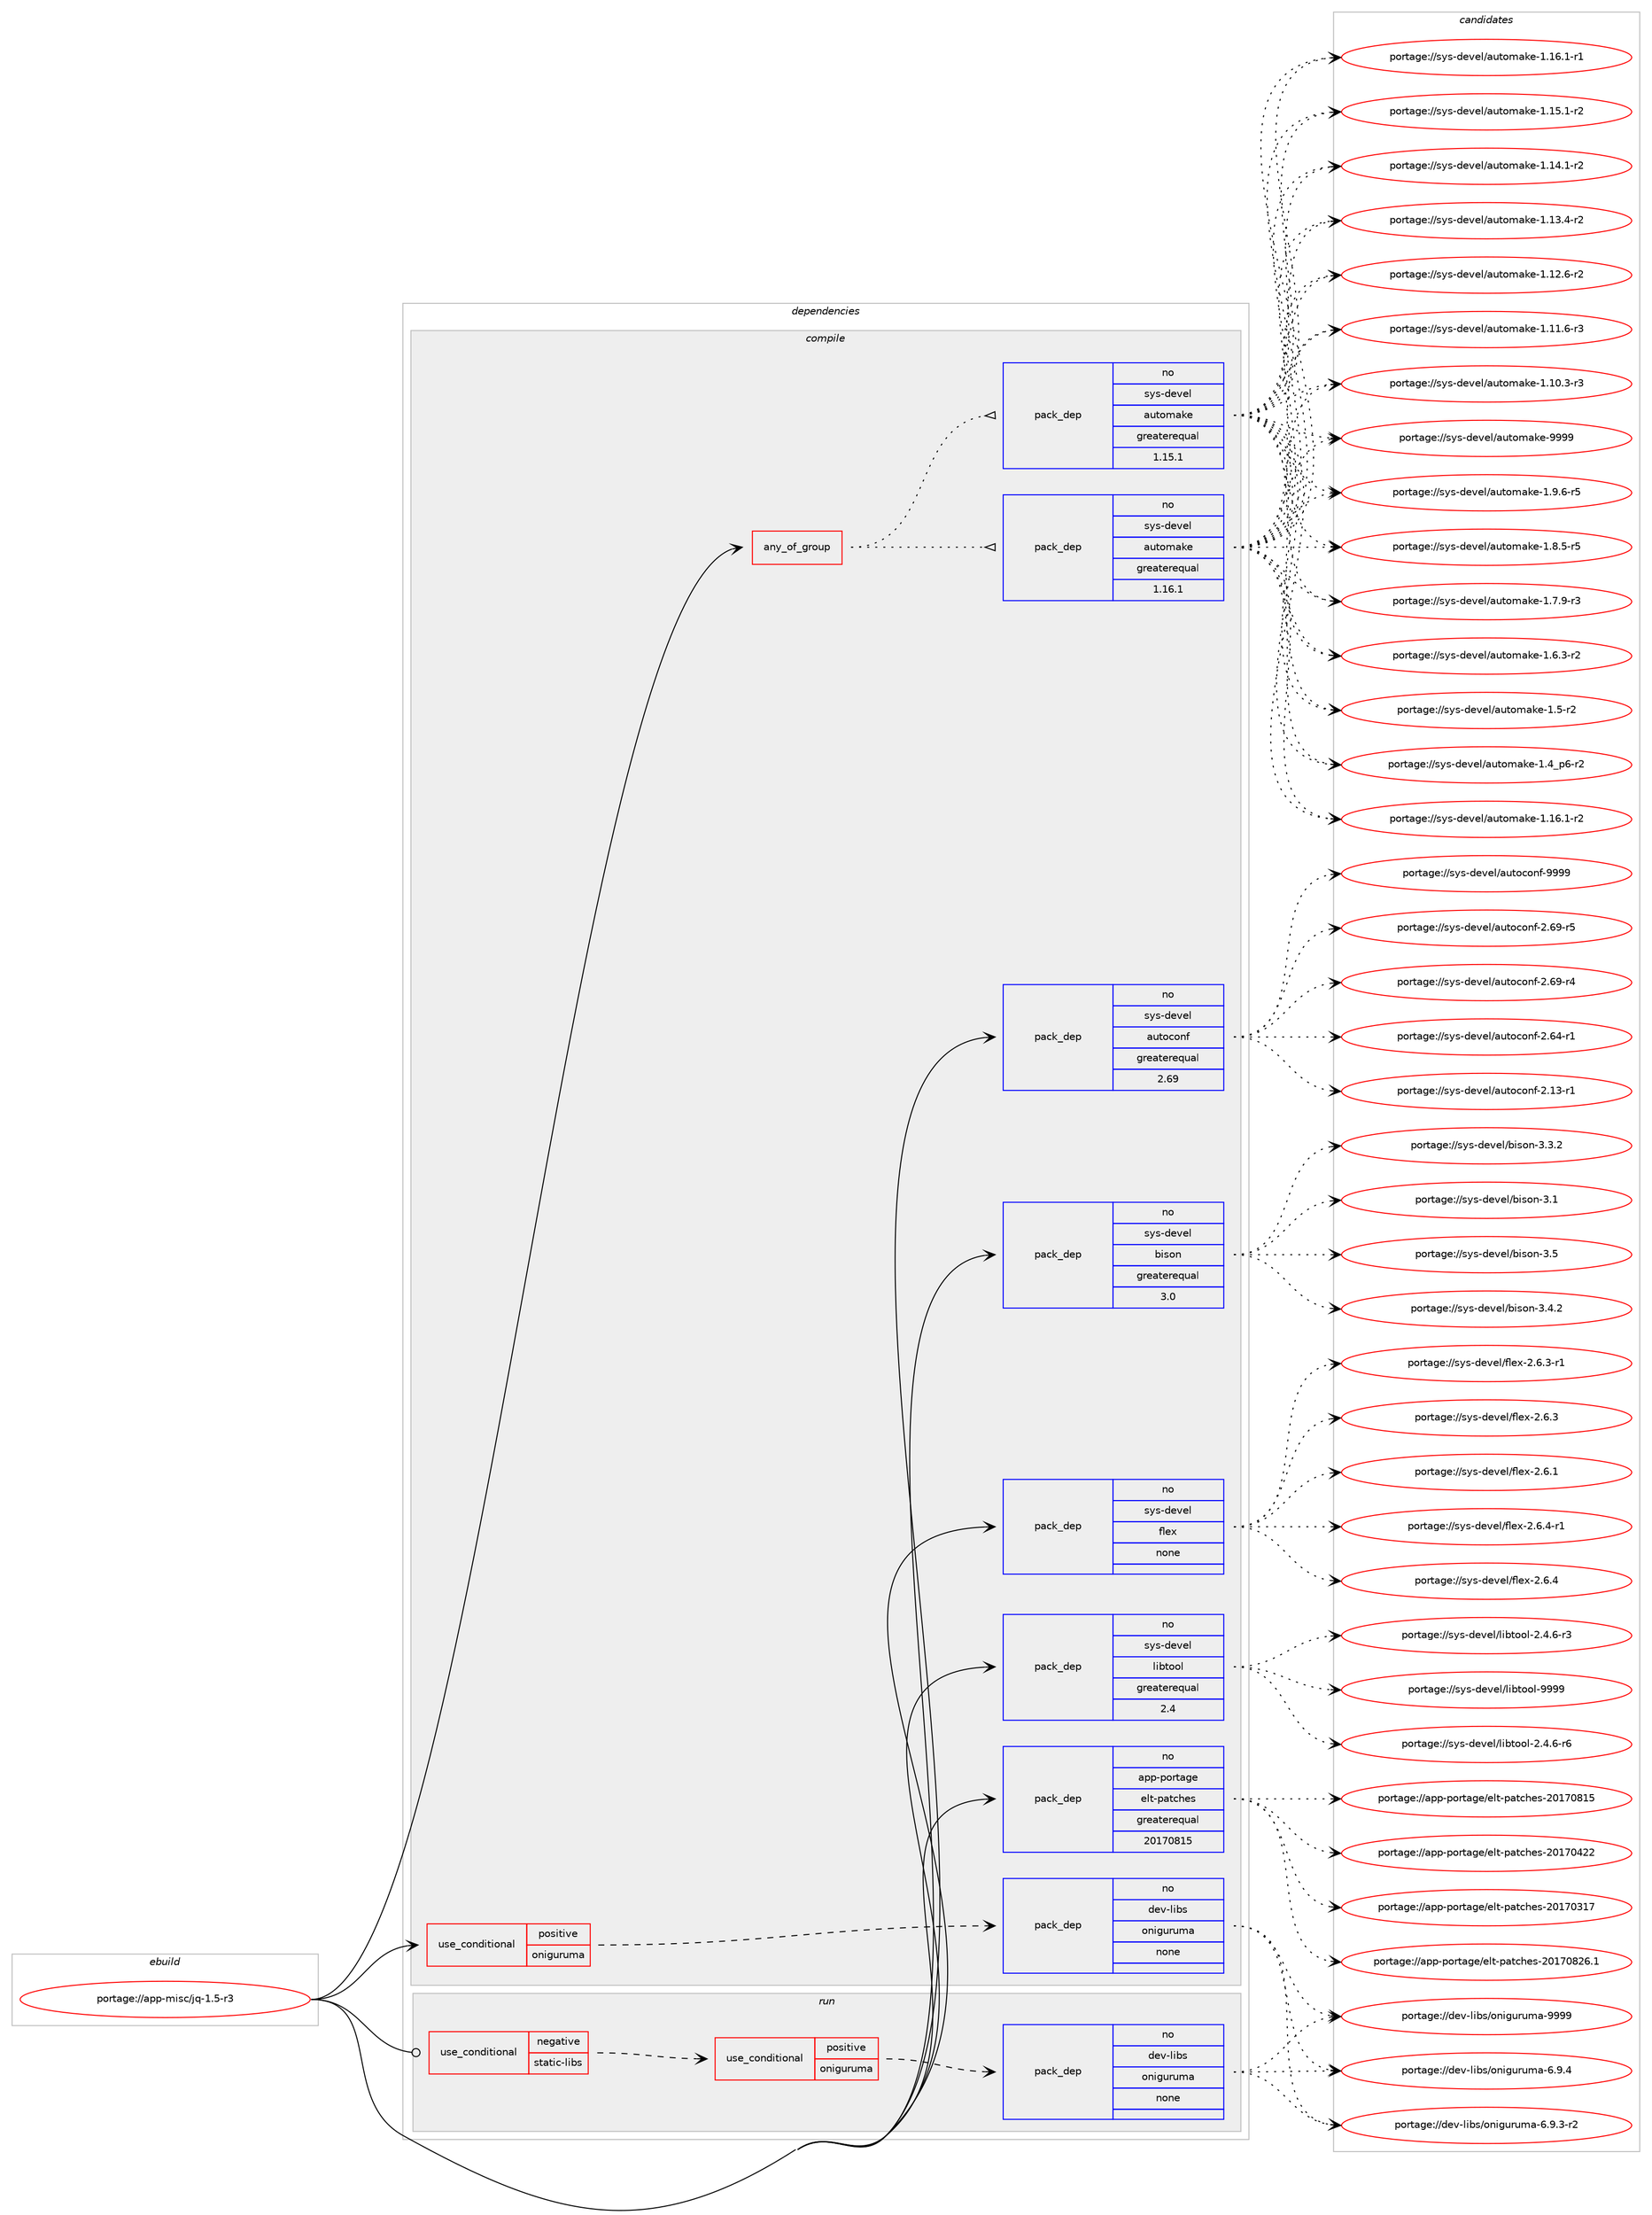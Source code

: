 digraph prolog {

# *************
# Graph options
# *************

newrank=true;
concentrate=true;
compound=true;
graph [rankdir=LR,fontname=Helvetica,fontsize=10,ranksep=1.5];#, ranksep=2.5, nodesep=0.2];
edge  [arrowhead=vee];
node  [fontname=Helvetica,fontsize=10];

# **********
# The ebuild
# **********

subgraph cluster_leftcol {
color=gray;
label=<<i>ebuild</i>>;
id [label="portage://app-misc/jq-1.5-r3", color=red, width=4, href="../app-misc/jq-1.5-r3.svg"];
}

# ****************
# The dependencies
# ****************

subgraph cluster_midcol {
color=gray;
label=<<i>dependencies</i>>;
subgraph cluster_compile {
fillcolor="#eeeeee";
style=filled;
label=<<i>compile</i>>;
subgraph any7913 {
dependency611773 [label=<<TABLE BORDER="0" CELLBORDER="1" CELLSPACING="0" CELLPADDING="4"><TR><TD CELLPADDING="10">any_of_group</TD></TR></TABLE>>, shape=none, color=red];subgraph pack460284 {
dependency611774 [label=<<TABLE BORDER="0" CELLBORDER="1" CELLSPACING="0" CELLPADDING="4" WIDTH="220"><TR><TD ROWSPAN="6" CELLPADDING="30">pack_dep</TD></TR><TR><TD WIDTH="110">no</TD></TR><TR><TD>sys-devel</TD></TR><TR><TD>automake</TD></TR><TR><TD>greaterequal</TD></TR><TR><TD>1.16.1</TD></TR></TABLE>>, shape=none, color=blue];
}
dependency611773:e -> dependency611774:w [weight=20,style="dotted",arrowhead="oinv"];
subgraph pack460285 {
dependency611775 [label=<<TABLE BORDER="0" CELLBORDER="1" CELLSPACING="0" CELLPADDING="4" WIDTH="220"><TR><TD ROWSPAN="6" CELLPADDING="30">pack_dep</TD></TR><TR><TD WIDTH="110">no</TD></TR><TR><TD>sys-devel</TD></TR><TR><TD>automake</TD></TR><TR><TD>greaterequal</TD></TR><TR><TD>1.15.1</TD></TR></TABLE>>, shape=none, color=blue];
}
dependency611773:e -> dependency611775:w [weight=20,style="dotted",arrowhead="oinv"];
}
id:e -> dependency611773:w [weight=20,style="solid",arrowhead="vee"];
subgraph cond143300 {
dependency611776 [label=<<TABLE BORDER="0" CELLBORDER="1" CELLSPACING="0" CELLPADDING="4"><TR><TD ROWSPAN="3" CELLPADDING="10">use_conditional</TD></TR><TR><TD>positive</TD></TR><TR><TD>oniguruma</TD></TR></TABLE>>, shape=none, color=red];
subgraph pack460286 {
dependency611777 [label=<<TABLE BORDER="0" CELLBORDER="1" CELLSPACING="0" CELLPADDING="4" WIDTH="220"><TR><TD ROWSPAN="6" CELLPADDING="30">pack_dep</TD></TR><TR><TD WIDTH="110">no</TD></TR><TR><TD>dev-libs</TD></TR><TR><TD>oniguruma</TD></TR><TR><TD>none</TD></TR><TR><TD></TD></TR></TABLE>>, shape=none, color=blue];
}
dependency611776:e -> dependency611777:w [weight=20,style="dashed",arrowhead="vee"];
}
id:e -> dependency611776:w [weight=20,style="solid",arrowhead="vee"];
subgraph pack460287 {
dependency611778 [label=<<TABLE BORDER="0" CELLBORDER="1" CELLSPACING="0" CELLPADDING="4" WIDTH="220"><TR><TD ROWSPAN="6" CELLPADDING="30">pack_dep</TD></TR><TR><TD WIDTH="110">no</TD></TR><TR><TD>app-portage</TD></TR><TR><TD>elt-patches</TD></TR><TR><TD>greaterequal</TD></TR><TR><TD>20170815</TD></TR></TABLE>>, shape=none, color=blue];
}
id:e -> dependency611778:w [weight=20,style="solid",arrowhead="vee"];
subgraph pack460288 {
dependency611779 [label=<<TABLE BORDER="0" CELLBORDER="1" CELLSPACING="0" CELLPADDING="4" WIDTH="220"><TR><TD ROWSPAN="6" CELLPADDING="30">pack_dep</TD></TR><TR><TD WIDTH="110">no</TD></TR><TR><TD>sys-devel</TD></TR><TR><TD>autoconf</TD></TR><TR><TD>greaterequal</TD></TR><TR><TD>2.69</TD></TR></TABLE>>, shape=none, color=blue];
}
id:e -> dependency611779:w [weight=20,style="solid",arrowhead="vee"];
subgraph pack460289 {
dependency611780 [label=<<TABLE BORDER="0" CELLBORDER="1" CELLSPACING="0" CELLPADDING="4" WIDTH="220"><TR><TD ROWSPAN="6" CELLPADDING="30">pack_dep</TD></TR><TR><TD WIDTH="110">no</TD></TR><TR><TD>sys-devel</TD></TR><TR><TD>bison</TD></TR><TR><TD>greaterequal</TD></TR><TR><TD>3.0</TD></TR></TABLE>>, shape=none, color=blue];
}
id:e -> dependency611780:w [weight=20,style="solid",arrowhead="vee"];
subgraph pack460290 {
dependency611781 [label=<<TABLE BORDER="0" CELLBORDER="1" CELLSPACING="0" CELLPADDING="4" WIDTH="220"><TR><TD ROWSPAN="6" CELLPADDING="30">pack_dep</TD></TR><TR><TD WIDTH="110">no</TD></TR><TR><TD>sys-devel</TD></TR><TR><TD>flex</TD></TR><TR><TD>none</TD></TR><TR><TD></TD></TR></TABLE>>, shape=none, color=blue];
}
id:e -> dependency611781:w [weight=20,style="solid",arrowhead="vee"];
subgraph pack460291 {
dependency611782 [label=<<TABLE BORDER="0" CELLBORDER="1" CELLSPACING="0" CELLPADDING="4" WIDTH="220"><TR><TD ROWSPAN="6" CELLPADDING="30">pack_dep</TD></TR><TR><TD WIDTH="110">no</TD></TR><TR><TD>sys-devel</TD></TR><TR><TD>libtool</TD></TR><TR><TD>greaterequal</TD></TR><TR><TD>2.4</TD></TR></TABLE>>, shape=none, color=blue];
}
id:e -> dependency611782:w [weight=20,style="solid",arrowhead="vee"];
}
subgraph cluster_compileandrun {
fillcolor="#eeeeee";
style=filled;
label=<<i>compile and run</i>>;
}
subgraph cluster_run {
fillcolor="#eeeeee";
style=filled;
label=<<i>run</i>>;
subgraph cond143301 {
dependency611783 [label=<<TABLE BORDER="0" CELLBORDER="1" CELLSPACING="0" CELLPADDING="4"><TR><TD ROWSPAN="3" CELLPADDING="10">use_conditional</TD></TR><TR><TD>negative</TD></TR><TR><TD>static-libs</TD></TR></TABLE>>, shape=none, color=red];
subgraph cond143302 {
dependency611784 [label=<<TABLE BORDER="0" CELLBORDER="1" CELLSPACING="0" CELLPADDING="4"><TR><TD ROWSPAN="3" CELLPADDING="10">use_conditional</TD></TR><TR><TD>positive</TD></TR><TR><TD>oniguruma</TD></TR></TABLE>>, shape=none, color=red];
subgraph pack460292 {
dependency611785 [label=<<TABLE BORDER="0" CELLBORDER="1" CELLSPACING="0" CELLPADDING="4" WIDTH="220"><TR><TD ROWSPAN="6" CELLPADDING="30">pack_dep</TD></TR><TR><TD WIDTH="110">no</TD></TR><TR><TD>dev-libs</TD></TR><TR><TD>oniguruma</TD></TR><TR><TD>none</TD></TR><TR><TD></TD></TR></TABLE>>, shape=none, color=blue];
}
dependency611784:e -> dependency611785:w [weight=20,style="dashed",arrowhead="vee"];
}
dependency611783:e -> dependency611784:w [weight=20,style="dashed",arrowhead="vee"];
}
id:e -> dependency611783:w [weight=20,style="solid",arrowhead="odot"];
}
}

# **************
# The candidates
# **************

subgraph cluster_choices {
rank=same;
color=gray;
label=<<i>candidates</i>>;

subgraph choice460284 {
color=black;
nodesep=1;
choice115121115451001011181011084797117116111109971071014557575757 [label="portage://sys-devel/automake-9999", color=red, width=4,href="../sys-devel/automake-9999.svg"];
choice115121115451001011181011084797117116111109971071014549465746544511453 [label="portage://sys-devel/automake-1.9.6-r5", color=red, width=4,href="../sys-devel/automake-1.9.6-r5.svg"];
choice115121115451001011181011084797117116111109971071014549465646534511453 [label="portage://sys-devel/automake-1.8.5-r5", color=red, width=4,href="../sys-devel/automake-1.8.5-r5.svg"];
choice115121115451001011181011084797117116111109971071014549465546574511451 [label="portage://sys-devel/automake-1.7.9-r3", color=red, width=4,href="../sys-devel/automake-1.7.9-r3.svg"];
choice115121115451001011181011084797117116111109971071014549465446514511450 [label="portage://sys-devel/automake-1.6.3-r2", color=red, width=4,href="../sys-devel/automake-1.6.3-r2.svg"];
choice11512111545100101118101108479711711611110997107101454946534511450 [label="portage://sys-devel/automake-1.5-r2", color=red, width=4,href="../sys-devel/automake-1.5-r2.svg"];
choice115121115451001011181011084797117116111109971071014549465295112544511450 [label="portage://sys-devel/automake-1.4_p6-r2", color=red, width=4,href="../sys-devel/automake-1.4_p6-r2.svg"];
choice11512111545100101118101108479711711611110997107101454946495446494511450 [label="portage://sys-devel/automake-1.16.1-r2", color=red, width=4,href="../sys-devel/automake-1.16.1-r2.svg"];
choice11512111545100101118101108479711711611110997107101454946495446494511449 [label="portage://sys-devel/automake-1.16.1-r1", color=red, width=4,href="../sys-devel/automake-1.16.1-r1.svg"];
choice11512111545100101118101108479711711611110997107101454946495346494511450 [label="portage://sys-devel/automake-1.15.1-r2", color=red, width=4,href="../sys-devel/automake-1.15.1-r2.svg"];
choice11512111545100101118101108479711711611110997107101454946495246494511450 [label="portage://sys-devel/automake-1.14.1-r2", color=red, width=4,href="../sys-devel/automake-1.14.1-r2.svg"];
choice11512111545100101118101108479711711611110997107101454946495146524511450 [label="portage://sys-devel/automake-1.13.4-r2", color=red, width=4,href="../sys-devel/automake-1.13.4-r2.svg"];
choice11512111545100101118101108479711711611110997107101454946495046544511450 [label="portage://sys-devel/automake-1.12.6-r2", color=red, width=4,href="../sys-devel/automake-1.12.6-r2.svg"];
choice11512111545100101118101108479711711611110997107101454946494946544511451 [label="portage://sys-devel/automake-1.11.6-r3", color=red, width=4,href="../sys-devel/automake-1.11.6-r3.svg"];
choice11512111545100101118101108479711711611110997107101454946494846514511451 [label="portage://sys-devel/automake-1.10.3-r3", color=red, width=4,href="../sys-devel/automake-1.10.3-r3.svg"];
dependency611774:e -> choice115121115451001011181011084797117116111109971071014557575757:w [style=dotted,weight="100"];
dependency611774:e -> choice115121115451001011181011084797117116111109971071014549465746544511453:w [style=dotted,weight="100"];
dependency611774:e -> choice115121115451001011181011084797117116111109971071014549465646534511453:w [style=dotted,weight="100"];
dependency611774:e -> choice115121115451001011181011084797117116111109971071014549465546574511451:w [style=dotted,weight="100"];
dependency611774:e -> choice115121115451001011181011084797117116111109971071014549465446514511450:w [style=dotted,weight="100"];
dependency611774:e -> choice11512111545100101118101108479711711611110997107101454946534511450:w [style=dotted,weight="100"];
dependency611774:e -> choice115121115451001011181011084797117116111109971071014549465295112544511450:w [style=dotted,weight="100"];
dependency611774:e -> choice11512111545100101118101108479711711611110997107101454946495446494511450:w [style=dotted,weight="100"];
dependency611774:e -> choice11512111545100101118101108479711711611110997107101454946495446494511449:w [style=dotted,weight="100"];
dependency611774:e -> choice11512111545100101118101108479711711611110997107101454946495346494511450:w [style=dotted,weight="100"];
dependency611774:e -> choice11512111545100101118101108479711711611110997107101454946495246494511450:w [style=dotted,weight="100"];
dependency611774:e -> choice11512111545100101118101108479711711611110997107101454946495146524511450:w [style=dotted,weight="100"];
dependency611774:e -> choice11512111545100101118101108479711711611110997107101454946495046544511450:w [style=dotted,weight="100"];
dependency611774:e -> choice11512111545100101118101108479711711611110997107101454946494946544511451:w [style=dotted,weight="100"];
dependency611774:e -> choice11512111545100101118101108479711711611110997107101454946494846514511451:w [style=dotted,weight="100"];
}
subgraph choice460285 {
color=black;
nodesep=1;
choice115121115451001011181011084797117116111109971071014557575757 [label="portage://sys-devel/automake-9999", color=red, width=4,href="../sys-devel/automake-9999.svg"];
choice115121115451001011181011084797117116111109971071014549465746544511453 [label="portage://sys-devel/automake-1.9.6-r5", color=red, width=4,href="../sys-devel/automake-1.9.6-r5.svg"];
choice115121115451001011181011084797117116111109971071014549465646534511453 [label="portage://sys-devel/automake-1.8.5-r5", color=red, width=4,href="../sys-devel/automake-1.8.5-r5.svg"];
choice115121115451001011181011084797117116111109971071014549465546574511451 [label="portage://sys-devel/automake-1.7.9-r3", color=red, width=4,href="../sys-devel/automake-1.7.9-r3.svg"];
choice115121115451001011181011084797117116111109971071014549465446514511450 [label="portage://sys-devel/automake-1.6.3-r2", color=red, width=4,href="../sys-devel/automake-1.6.3-r2.svg"];
choice11512111545100101118101108479711711611110997107101454946534511450 [label="portage://sys-devel/automake-1.5-r2", color=red, width=4,href="../sys-devel/automake-1.5-r2.svg"];
choice115121115451001011181011084797117116111109971071014549465295112544511450 [label="portage://sys-devel/automake-1.4_p6-r2", color=red, width=4,href="../sys-devel/automake-1.4_p6-r2.svg"];
choice11512111545100101118101108479711711611110997107101454946495446494511450 [label="portage://sys-devel/automake-1.16.1-r2", color=red, width=4,href="../sys-devel/automake-1.16.1-r2.svg"];
choice11512111545100101118101108479711711611110997107101454946495446494511449 [label="portage://sys-devel/automake-1.16.1-r1", color=red, width=4,href="../sys-devel/automake-1.16.1-r1.svg"];
choice11512111545100101118101108479711711611110997107101454946495346494511450 [label="portage://sys-devel/automake-1.15.1-r2", color=red, width=4,href="../sys-devel/automake-1.15.1-r2.svg"];
choice11512111545100101118101108479711711611110997107101454946495246494511450 [label="portage://sys-devel/automake-1.14.1-r2", color=red, width=4,href="../sys-devel/automake-1.14.1-r2.svg"];
choice11512111545100101118101108479711711611110997107101454946495146524511450 [label="portage://sys-devel/automake-1.13.4-r2", color=red, width=4,href="../sys-devel/automake-1.13.4-r2.svg"];
choice11512111545100101118101108479711711611110997107101454946495046544511450 [label="portage://sys-devel/automake-1.12.6-r2", color=red, width=4,href="../sys-devel/automake-1.12.6-r2.svg"];
choice11512111545100101118101108479711711611110997107101454946494946544511451 [label="portage://sys-devel/automake-1.11.6-r3", color=red, width=4,href="../sys-devel/automake-1.11.6-r3.svg"];
choice11512111545100101118101108479711711611110997107101454946494846514511451 [label="portage://sys-devel/automake-1.10.3-r3", color=red, width=4,href="../sys-devel/automake-1.10.3-r3.svg"];
dependency611775:e -> choice115121115451001011181011084797117116111109971071014557575757:w [style=dotted,weight="100"];
dependency611775:e -> choice115121115451001011181011084797117116111109971071014549465746544511453:w [style=dotted,weight="100"];
dependency611775:e -> choice115121115451001011181011084797117116111109971071014549465646534511453:w [style=dotted,weight="100"];
dependency611775:e -> choice115121115451001011181011084797117116111109971071014549465546574511451:w [style=dotted,weight="100"];
dependency611775:e -> choice115121115451001011181011084797117116111109971071014549465446514511450:w [style=dotted,weight="100"];
dependency611775:e -> choice11512111545100101118101108479711711611110997107101454946534511450:w [style=dotted,weight="100"];
dependency611775:e -> choice115121115451001011181011084797117116111109971071014549465295112544511450:w [style=dotted,weight="100"];
dependency611775:e -> choice11512111545100101118101108479711711611110997107101454946495446494511450:w [style=dotted,weight="100"];
dependency611775:e -> choice11512111545100101118101108479711711611110997107101454946495446494511449:w [style=dotted,weight="100"];
dependency611775:e -> choice11512111545100101118101108479711711611110997107101454946495346494511450:w [style=dotted,weight="100"];
dependency611775:e -> choice11512111545100101118101108479711711611110997107101454946495246494511450:w [style=dotted,weight="100"];
dependency611775:e -> choice11512111545100101118101108479711711611110997107101454946495146524511450:w [style=dotted,weight="100"];
dependency611775:e -> choice11512111545100101118101108479711711611110997107101454946495046544511450:w [style=dotted,weight="100"];
dependency611775:e -> choice11512111545100101118101108479711711611110997107101454946494946544511451:w [style=dotted,weight="100"];
dependency611775:e -> choice11512111545100101118101108479711711611110997107101454946494846514511451:w [style=dotted,weight="100"];
}
subgraph choice460286 {
color=black;
nodesep=1;
choice100101118451081059811547111110105103117114117109974557575757 [label="portage://dev-libs/oniguruma-9999", color=red, width=4,href="../dev-libs/oniguruma-9999.svg"];
choice10010111845108105981154711111010510311711411710997455446574652 [label="portage://dev-libs/oniguruma-6.9.4", color=red, width=4,href="../dev-libs/oniguruma-6.9.4.svg"];
choice100101118451081059811547111110105103117114117109974554465746514511450 [label="portage://dev-libs/oniguruma-6.9.3-r2", color=red, width=4,href="../dev-libs/oniguruma-6.9.3-r2.svg"];
dependency611777:e -> choice100101118451081059811547111110105103117114117109974557575757:w [style=dotted,weight="100"];
dependency611777:e -> choice10010111845108105981154711111010510311711411710997455446574652:w [style=dotted,weight="100"];
dependency611777:e -> choice100101118451081059811547111110105103117114117109974554465746514511450:w [style=dotted,weight="100"];
}
subgraph choice460287 {
color=black;
nodesep=1;
choice971121124511211111411697103101471011081164511297116991041011154550484955485650544649 [label="portage://app-portage/elt-patches-20170826.1", color=red, width=4,href="../app-portage/elt-patches-20170826.1.svg"];
choice97112112451121111141169710310147101108116451129711699104101115455048495548564953 [label="portage://app-portage/elt-patches-20170815", color=red, width=4,href="../app-portage/elt-patches-20170815.svg"];
choice97112112451121111141169710310147101108116451129711699104101115455048495548525050 [label="portage://app-portage/elt-patches-20170422", color=red, width=4,href="../app-portage/elt-patches-20170422.svg"];
choice97112112451121111141169710310147101108116451129711699104101115455048495548514955 [label="portage://app-portage/elt-patches-20170317", color=red, width=4,href="../app-portage/elt-patches-20170317.svg"];
dependency611778:e -> choice971121124511211111411697103101471011081164511297116991041011154550484955485650544649:w [style=dotted,weight="100"];
dependency611778:e -> choice97112112451121111141169710310147101108116451129711699104101115455048495548564953:w [style=dotted,weight="100"];
dependency611778:e -> choice97112112451121111141169710310147101108116451129711699104101115455048495548525050:w [style=dotted,weight="100"];
dependency611778:e -> choice97112112451121111141169710310147101108116451129711699104101115455048495548514955:w [style=dotted,weight="100"];
}
subgraph choice460288 {
color=black;
nodesep=1;
choice115121115451001011181011084797117116111991111101024557575757 [label="portage://sys-devel/autoconf-9999", color=red, width=4,href="../sys-devel/autoconf-9999.svg"];
choice1151211154510010111810110847971171161119911111010245504654574511453 [label="portage://sys-devel/autoconf-2.69-r5", color=red, width=4,href="../sys-devel/autoconf-2.69-r5.svg"];
choice1151211154510010111810110847971171161119911111010245504654574511452 [label="portage://sys-devel/autoconf-2.69-r4", color=red, width=4,href="../sys-devel/autoconf-2.69-r4.svg"];
choice1151211154510010111810110847971171161119911111010245504654524511449 [label="portage://sys-devel/autoconf-2.64-r1", color=red, width=4,href="../sys-devel/autoconf-2.64-r1.svg"];
choice1151211154510010111810110847971171161119911111010245504649514511449 [label="portage://sys-devel/autoconf-2.13-r1", color=red, width=4,href="../sys-devel/autoconf-2.13-r1.svg"];
dependency611779:e -> choice115121115451001011181011084797117116111991111101024557575757:w [style=dotted,weight="100"];
dependency611779:e -> choice1151211154510010111810110847971171161119911111010245504654574511453:w [style=dotted,weight="100"];
dependency611779:e -> choice1151211154510010111810110847971171161119911111010245504654574511452:w [style=dotted,weight="100"];
dependency611779:e -> choice1151211154510010111810110847971171161119911111010245504654524511449:w [style=dotted,weight="100"];
dependency611779:e -> choice1151211154510010111810110847971171161119911111010245504649514511449:w [style=dotted,weight="100"];
}
subgraph choice460289 {
color=black;
nodesep=1;
choice11512111545100101118101108479810511511111045514653 [label="portage://sys-devel/bison-3.5", color=red, width=4,href="../sys-devel/bison-3.5.svg"];
choice115121115451001011181011084798105115111110455146524650 [label="portage://sys-devel/bison-3.4.2", color=red, width=4,href="../sys-devel/bison-3.4.2.svg"];
choice115121115451001011181011084798105115111110455146514650 [label="portage://sys-devel/bison-3.3.2", color=red, width=4,href="../sys-devel/bison-3.3.2.svg"];
choice11512111545100101118101108479810511511111045514649 [label="portage://sys-devel/bison-3.1", color=red, width=4,href="../sys-devel/bison-3.1.svg"];
dependency611780:e -> choice11512111545100101118101108479810511511111045514653:w [style=dotted,weight="100"];
dependency611780:e -> choice115121115451001011181011084798105115111110455146524650:w [style=dotted,weight="100"];
dependency611780:e -> choice115121115451001011181011084798105115111110455146514650:w [style=dotted,weight="100"];
dependency611780:e -> choice11512111545100101118101108479810511511111045514649:w [style=dotted,weight="100"];
}
subgraph choice460290 {
color=black;
nodesep=1;
choice11512111545100101118101108471021081011204550465446524511449 [label="portage://sys-devel/flex-2.6.4-r1", color=red, width=4,href="../sys-devel/flex-2.6.4-r1.svg"];
choice1151211154510010111810110847102108101120455046544652 [label="portage://sys-devel/flex-2.6.4", color=red, width=4,href="../sys-devel/flex-2.6.4.svg"];
choice11512111545100101118101108471021081011204550465446514511449 [label="portage://sys-devel/flex-2.6.3-r1", color=red, width=4,href="../sys-devel/flex-2.6.3-r1.svg"];
choice1151211154510010111810110847102108101120455046544651 [label="portage://sys-devel/flex-2.6.3", color=red, width=4,href="../sys-devel/flex-2.6.3.svg"];
choice1151211154510010111810110847102108101120455046544649 [label="portage://sys-devel/flex-2.6.1", color=red, width=4,href="../sys-devel/flex-2.6.1.svg"];
dependency611781:e -> choice11512111545100101118101108471021081011204550465446524511449:w [style=dotted,weight="100"];
dependency611781:e -> choice1151211154510010111810110847102108101120455046544652:w [style=dotted,weight="100"];
dependency611781:e -> choice11512111545100101118101108471021081011204550465446514511449:w [style=dotted,weight="100"];
dependency611781:e -> choice1151211154510010111810110847102108101120455046544651:w [style=dotted,weight="100"];
dependency611781:e -> choice1151211154510010111810110847102108101120455046544649:w [style=dotted,weight="100"];
}
subgraph choice460291 {
color=black;
nodesep=1;
choice1151211154510010111810110847108105981161111111084557575757 [label="portage://sys-devel/libtool-9999", color=red, width=4,href="../sys-devel/libtool-9999.svg"];
choice1151211154510010111810110847108105981161111111084550465246544511454 [label="portage://sys-devel/libtool-2.4.6-r6", color=red, width=4,href="../sys-devel/libtool-2.4.6-r6.svg"];
choice1151211154510010111810110847108105981161111111084550465246544511451 [label="portage://sys-devel/libtool-2.4.6-r3", color=red, width=4,href="../sys-devel/libtool-2.4.6-r3.svg"];
dependency611782:e -> choice1151211154510010111810110847108105981161111111084557575757:w [style=dotted,weight="100"];
dependency611782:e -> choice1151211154510010111810110847108105981161111111084550465246544511454:w [style=dotted,weight="100"];
dependency611782:e -> choice1151211154510010111810110847108105981161111111084550465246544511451:w [style=dotted,weight="100"];
}
subgraph choice460292 {
color=black;
nodesep=1;
choice100101118451081059811547111110105103117114117109974557575757 [label="portage://dev-libs/oniguruma-9999", color=red, width=4,href="../dev-libs/oniguruma-9999.svg"];
choice10010111845108105981154711111010510311711411710997455446574652 [label="portage://dev-libs/oniguruma-6.9.4", color=red, width=4,href="../dev-libs/oniguruma-6.9.4.svg"];
choice100101118451081059811547111110105103117114117109974554465746514511450 [label="portage://dev-libs/oniguruma-6.9.3-r2", color=red, width=4,href="../dev-libs/oniguruma-6.9.3-r2.svg"];
dependency611785:e -> choice100101118451081059811547111110105103117114117109974557575757:w [style=dotted,weight="100"];
dependency611785:e -> choice10010111845108105981154711111010510311711411710997455446574652:w [style=dotted,weight="100"];
dependency611785:e -> choice100101118451081059811547111110105103117114117109974554465746514511450:w [style=dotted,weight="100"];
}
}

}
